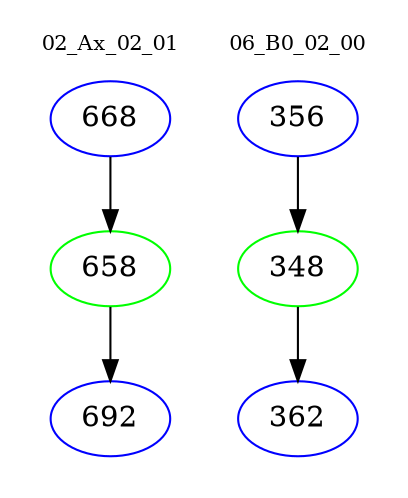 digraph{
subgraph cluster_0 {
color = white
label = "02_Ax_02_01";
fontsize=10;
T0_668 [label="668", color="blue"]
T0_668 -> T0_658 [color="black"]
T0_658 [label="658", color="green"]
T0_658 -> T0_692 [color="black"]
T0_692 [label="692", color="blue"]
}
subgraph cluster_1 {
color = white
label = "06_B0_02_00";
fontsize=10;
T1_356 [label="356", color="blue"]
T1_356 -> T1_348 [color="black"]
T1_348 [label="348", color="green"]
T1_348 -> T1_362 [color="black"]
T1_362 [label="362", color="blue"]
}
}

